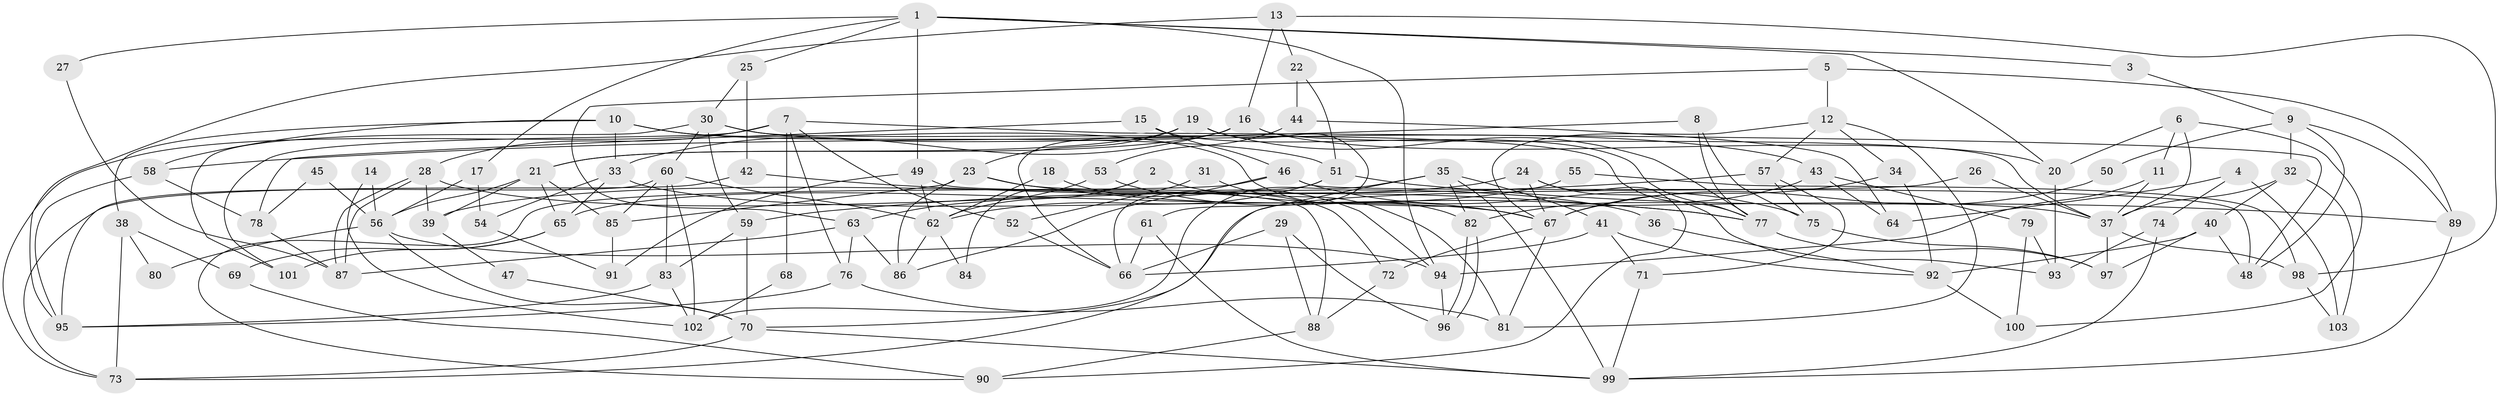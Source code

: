 // coarse degree distribution, {8: 0.06153846153846154, 3: 0.15384615384615385, 2: 0.13846153846153847, 4: 0.16923076923076924, 6: 0.13846153846153847, 5: 0.13846153846153847, 9: 0.06153846153846154, 7: 0.12307692307692308, 11: 0.015384615384615385}
// Generated by graph-tools (version 1.1) at 2025/52/02/27/25 19:52:05]
// undirected, 103 vertices, 206 edges
graph export_dot {
graph [start="1"]
  node [color=gray90,style=filled];
  1;
  2;
  3;
  4;
  5;
  6;
  7;
  8;
  9;
  10;
  11;
  12;
  13;
  14;
  15;
  16;
  17;
  18;
  19;
  20;
  21;
  22;
  23;
  24;
  25;
  26;
  27;
  28;
  29;
  30;
  31;
  32;
  33;
  34;
  35;
  36;
  37;
  38;
  39;
  40;
  41;
  42;
  43;
  44;
  45;
  46;
  47;
  48;
  49;
  50;
  51;
  52;
  53;
  54;
  55;
  56;
  57;
  58;
  59;
  60;
  61;
  62;
  63;
  64;
  65;
  66;
  67;
  68;
  69;
  70;
  71;
  72;
  73;
  74;
  75;
  76;
  77;
  78;
  79;
  80;
  81;
  82;
  83;
  84;
  85;
  86;
  87;
  88;
  89;
  90;
  91;
  92;
  93;
  94;
  95;
  96;
  97;
  98;
  99;
  100;
  101;
  102;
  103;
  1 -- 25;
  1 -- 49;
  1 -- 3;
  1 -- 17;
  1 -- 20;
  1 -- 27;
  1 -- 94;
  2 -- 62;
  2 -- 37;
  2 -- 84;
  3 -- 9;
  4 -- 74;
  4 -- 103;
  4 -- 64;
  5 -- 12;
  5 -- 63;
  5 -- 89;
  6 -- 37;
  6 -- 20;
  6 -- 11;
  6 -- 100;
  7 -- 76;
  7 -- 73;
  7 -- 28;
  7 -- 48;
  7 -- 52;
  7 -- 68;
  7 -- 101;
  8 -- 77;
  8 -- 75;
  8 -- 58;
  9 -- 89;
  9 -- 48;
  9 -- 32;
  9 -- 50;
  10 -- 82;
  10 -- 33;
  10 -- 38;
  10 -- 51;
  10 -- 58;
  11 -- 94;
  11 -- 37;
  12 -- 81;
  12 -- 57;
  12 -- 34;
  12 -- 67;
  13 -- 22;
  13 -- 16;
  13 -- 95;
  13 -- 98;
  14 -- 102;
  14 -- 56;
  15 -- 46;
  15 -- 77;
  15 -- 78;
  16 -- 66;
  16 -- 21;
  16 -- 20;
  16 -- 33;
  16 -- 37;
  17 -- 54;
  17 -- 56;
  18 -- 62;
  18 -- 94;
  19 -- 23;
  19 -- 77;
  19 -- 21;
  19 -- 61;
  20 -- 93;
  21 -- 39;
  21 -- 56;
  21 -- 65;
  21 -- 85;
  22 -- 44;
  22 -- 51;
  23 -- 77;
  23 -- 85;
  23 -- 72;
  23 -- 86;
  24 -- 67;
  24 -- 90;
  24 -- 39;
  24 -- 93;
  25 -- 42;
  25 -- 30;
  26 -- 70;
  26 -- 37;
  27 -- 87;
  28 -- 87;
  28 -- 87;
  28 -- 36;
  28 -- 39;
  29 -- 66;
  29 -- 96;
  29 -- 88;
  30 -- 101;
  30 -- 60;
  30 -- 43;
  30 -- 59;
  30 -- 77;
  31 -- 52;
  31 -- 81;
  32 -- 37;
  32 -- 40;
  32 -- 103;
  33 -- 67;
  33 -- 54;
  33 -- 65;
  34 -- 92;
  34 -- 67;
  35 -- 73;
  35 -- 102;
  35 -- 41;
  35 -- 82;
  35 -- 99;
  36 -- 92;
  37 -- 97;
  37 -- 98;
  38 -- 69;
  38 -- 73;
  38 -- 80;
  39 -- 47;
  40 -- 92;
  40 -- 48;
  40 -- 97;
  41 -- 71;
  41 -- 66;
  41 -- 92;
  42 -- 73;
  42 -- 77;
  43 -- 82;
  43 -- 64;
  43 -- 79;
  44 -- 64;
  44 -- 53;
  45 -- 56;
  45 -- 78;
  46 -- 48;
  46 -- 86;
  46 -- 75;
  46 -- 90;
  47 -- 70;
  49 -- 62;
  49 -- 88;
  49 -- 91;
  50 -- 67;
  51 -- 66;
  51 -- 62;
  51 -- 89;
  52 -- 66;
  53 -- 63;
  53 -- 67;
  54 -- 91;
  55 -- 98;
  55 -- 65;
  56 -- 70;
  56 -- 80;
  56 -- 94;
  57 -- 59;
  57 -- 75;
  57 -- 71;
  58 -- 78;
  58 -- 95;
  59 -- 70;
  59 -- 83;
  60 -- 83;
  60 -- 95;
  60 -- 62;
  60 -- 85;
  60 -- 102;
  61 -- 99;
  61 -- 66;
  62 -- 84;
  62 -- 86;
  63 -- 86;
  63 -- 87;
  63 -- 76;
  65 -- 69;
  65 -- 101;
  67 -- 72;
  67 -- 81;
  68 -- 102;
  69 -- 90;
  70 -- 99;
  70 -- 73;
  71 -- 99;
  72 -- 88;
  74 -- 93;
  74 -- 99;
  75 -- 97;
  76 -- 95;
  76 -- 81;
  77 -- 97;
  78 -- 87;
  79 -- 93;
  79 -- 100;
  82 -- 96;
  82 -- 96;
  83 -- 95;
  83 -- 102;
  85 -- 91;
  88 -- 90;
  89 -- 99;
  92 -- 100;
  94 -- 96;
  98 -- 103;
}
